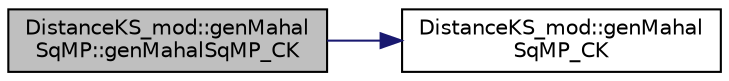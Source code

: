 digraph "DistanceKS_mod::genMahalSqMP::genMahalSqMP_CK"
{
 // LATEX_PDF_SIZE
  edge [fontname="Helvetica",fontsize="10",labelfontname="Helvetica",labelfontsize="10"];
  node [fontname="Helvetica",fontsize="10",shape=record];
  rankdir="LR";
  Node1 [label="DistanceKS_mod::genMahal\lSqMP::genMahalSqMP_CK",height=0.2,width=0.4,color="black", fillcolor="grey75", style="filled", fontcolor="black",tooltip="Return the square of Mahalanobis distances for an row-wise array of complex-valued points."];
  Node1 -> Node2 [color="midnightblue",fontsize="10",style="solid",fontname="Helvetica"];
  Node2 [label="DistanceKS_mod::genMahal\lSqMP_CK",height=0.2,width=0.4,color="black", fillcolor="white", style="filled",URL="$namespaceDistanceKS__mod.html#a83145a0f1b4755e222a9cfca9dda041b",tooltip="Return the square of Mahalanobis distances for an row-wise array of complex-valued points."];
}
